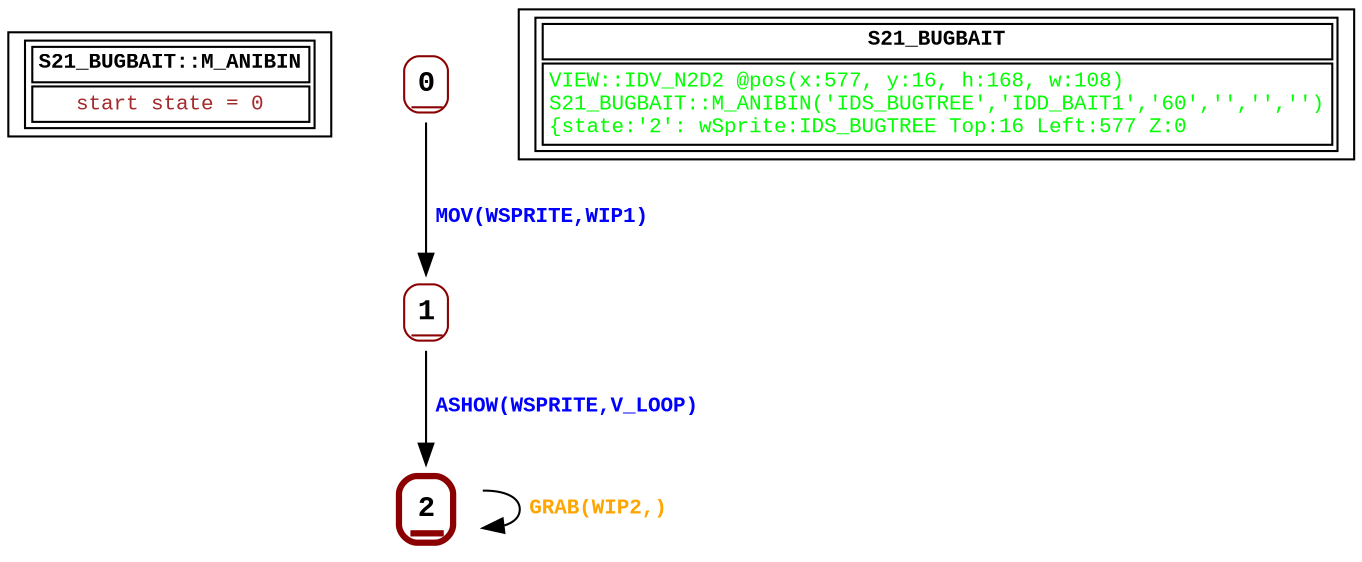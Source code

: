 digraph Automaton {
 fontname="Courier New"
	node [shape=oval, fontname="Courier New"];
	filename[shape = record, fontsize=10, label=< <table border="1"><tr><td><b>S21_BUGBAIT::M_ANIBIN<br align="left"/></b></td></tr>
<tr><td><font point-size="10" color ="brown">start state = 0<br align="left"/></font></td></tr></table>>
];
	0[shape = none, fontsize=14, label=< <table border="1" color="darkred" style="rounded"><tr><td sides="b"><b>0<br align="left"/></b></td></tr>
</table>>];
"0" -> "1" [fontcolor=blue,fontsize=10,fontname="Courier New", label=< <table border="0"><tr><td><b>MOV(WSPRITE,WIP1)<br align="left"/></b></td></tr>
</table>>
];
	1[shape = none, fontsize=14, label=< <table border="1" color="darkred" style="rounded"><tr><td sides="b"><b>1<br align="left"/></b></td></tr>
</table>>];
"1" -> "2" [fontcolor=blue,fontsize=10,fontname="Courier New", label=< <table border="0"><tr><td><b>ASHOW(WSPRITE,V_LOOP)<br align="left"/></b></td></tr>
</table>>
];
	2[shape = none, fontsize=14, label=< <table border="3" color="darkred" style="rounded"><tr><td sides="b"><b>2<br align="left"/></b></td></tr>
</table>>];
"2" -> "2" [fontcolor=orange,fontsize=10,fontname="Courier New", label=< <table border="0"><tr><td><b>GRAB(WIP2,)<br align="left"/></b></td></tr>
</table>>
];
	status[shape = record, fontsize=10, label=< <table border="1"><tr><td><b>S21_BUGBAIT<br align="left"/></b></td></tr>
<tr><td><font point-size="10" color ="green">VIEW::IDV_N2D2 @pos(x:577, y:16, h:168, w:108)<br align="left"/>S21_BUGBAIT::M_ANIBIN(&apos;IDS_BUGTREE&apos;,&apos;IDD_BAIT1&apos;,&apos;60&apos;,&apos;&apos;,&apos;&apos;,&apos;&apos;)<br align="left"/>			&#123;state:&apos;2&apos;: wSprite:IDS_BUGTREE Top:16 Left:577 Z:0<br align="left"/></font></td></tr></table>>
];
}
